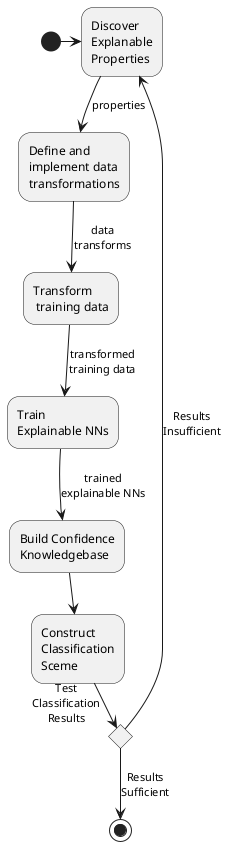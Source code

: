 @startuml

(*) -> "Discover\nExplanable\nProperties" as d
--> [properties] "Define and\nimplement data\ntransformations"
--> [data\ntransforms] "Transform\n training data"
--> [transformed\ntraining data] "Train\nExplainable NNs"
--> [trained\nexplainable NNs] "Build Confidence\nKnowledgebase"
--> "Construct\nClassification\nSceme"
if "Test\nClassification\nResults" then
 --> [Results\nSufficient] (*)
else 
 --> [Results\nInsufficient] d

@enduml